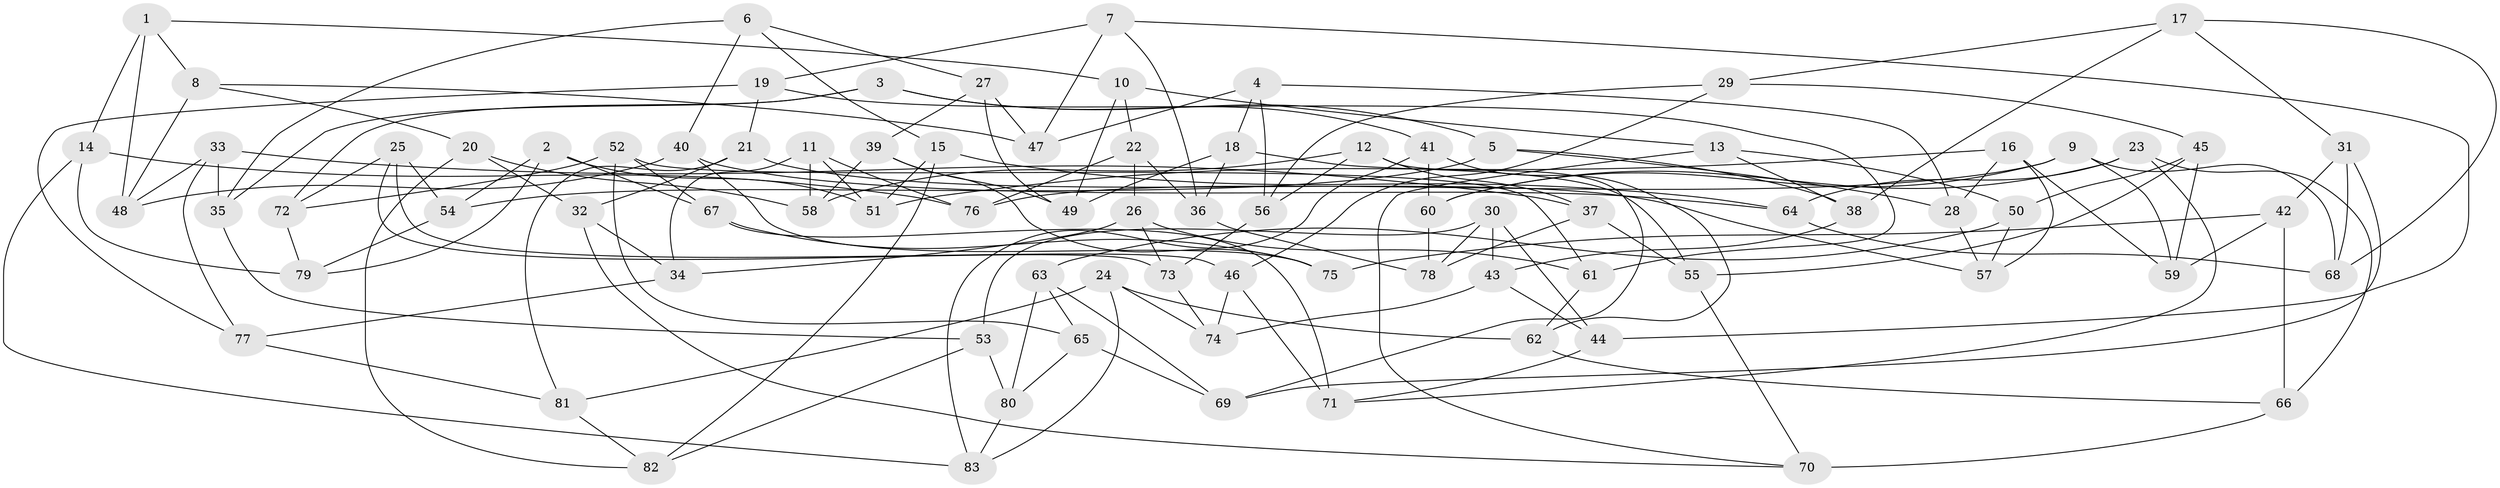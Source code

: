 // coarse degree distribution, {3: 0.17073170731707318, 2: 0.04878048780487805, 4: 0.3170731707317073, 5: 0.21951219512195122, 6: 0.0975609756097561, 8: 0.0975609756097561, 9: 0.024390243902439025, 7: 0.024390243902439025}
// Generated by graph-tools (version 1.1) at 2025/02/03/05/25 17:02:46]
// undirected, 83 vertices, 166 edges
graph export_dot {
graph [start="1"]
  node [color=gray90,style=filled];
  1;
  2;
  3;
  4;
  5;
  6;
  7;
  8;
  9;
  10;
  11;
  12;
  13;
  14;
  15;
  16;
  17;
  18;
  19;
  20;
  21;
  22;
  23;
  24;
  25;
  26;
  27;
  28;
  29;
  30;
  31;
  32;
  33;
  34;
  35;
  36;
  37;
  38;
  39;
  40;
  41;
  42;
  43;
  44;
  45;
  46;
  47;
  48;
  49;
  50;
  51;
  52;
  53;
  54;
  55;
  56;
  57;
  58;
  59;
  60;
  61;
  62;
  63;
  64;
  65;
  66;
  67;
  68;
  69;
  70;
  71;
  72;
  73;
  74;
  75;
  76;
  77;
  78;
  79;
  80;
  81;
  82;
  83;
  1 -- 10;
  1 -- 48;
  1 -- 14;
  1 -- 8;
  2 -- 51;
  2 -- 54;
  2 -- 79;
  2 -- 67;
  3 -- 72;
  3 -- 35;
  3 -- 5;
  3 -- 41;
  4 -- 18;
  4 -- 47;
  4 -- 56;
  4 -- 28;
  5 -- 28;
  5 -- 38;
  5 -- 54;
  6 -- 35;
  6 -- 40;
  6 -- 27;
  6 -- 15;
  7 -- 36;
  7 -- 19;
  7 -- 44;
  7 -- 47;
  8 -- 47;
  8 -- 20;
  8 -- 48;
  9 -- 60;
  9 -- 59;
  9 -- 68;
  9 -- 76;
  10 -- 49;
  10 -- 13;
  10 -- 22;
  11 -- 58;
  11 -- 34;
  11 -- 76;
  11 -- 51;
  12 -- 37;
  12 -- 69;
  12 -- 58;
  12 -- 56;
  13 -- 50;
  13 -- 38;
  13 -- 70;
  14 -- 83;
  14 -- 76;
  14 -- 79;
  15 -- 64;
  15 -- 51;
  15 -- 82;
  16 -- 57;
  16 -- 28;
  16 -- 51;
  16 -- 59;
  17 -- 38;
  17 -- 68;
  17 -- 29;
  17 -- 31;
  18 -- 36;
  18 -- 55;
  18 -- 49;
  19 -- 21;
  19 -- 77;
  19 -- 61;
  20 -- 82;
  20 -- 32;
  20 -- 58;
  21 -- 32;
  21 -- 81;
  21 -- 57;
  22 -- 26;
  22 -- 36;
  22 -- 76;
  23 -- 64;
  23 -- 71;
  23 -- 60;
  23 -- 66;
  24 -- 62;
  24 -- 81;
  24 -- 83;
  24 -- 74;
  25 -- 54;
  25 -- 46;
  25 -- 72;
  25 -- 73;
  26 -- 61;
  26 -- 73;
  26 -- 34;
  27 -- 39;
  27 -- 49;
  27 -- 47;
  28 -- 57;
  29 -- 46;
  29 -- 56;
  29 -- 45;
  30 -- 78;
  30 -- 43;
  30 -- 44;
  30 -- 53;
  31 -- 69;
  31 -- 68;
  31 -- 42;
  32 -- 70;
  32 -- 34;
  33 -- 48;
  33 -- 77;
  33 -- 35;
  33 -- 37;
  34 -- 77;
  35 -- 53;
  36 -- 78;
  37 -- 78;
  37 -- 55;
  38 -- 43;
  39 -- 49;
  39 -- 75;
  39 -- 58;
  40 -- 75;
  40 -- 48;
  40 -- 64;
  41 -- 60;
  41 -- 83;
  41 -- 62;
  42 -- 59;
  42 -- 66;
  42 -- 75;
  43 -- 44;
  43 -- 74;
  44 -- 71;
  45 -- 50;
  45 -- 55;
  45 -- 59;
  46 -- 74;
  46 -- 71;
  50 -- 63;
  50 -- 57;
  52 -- 65;
  52 -- 67;
  52 -- 61;
  52 -- 72;
  53 -- 80;
  53 -- 82;
  54 -- 79;
  55 -- 70;
  56 -- 73;
  60 -- 78;
  61 -- 62;
  62 -- 66;
  63 -- 80;
  63 -- 69;
  63 -- 65;
  64 -- 68;
  65 -- 80;
  65 -- 69;
  66 -- 70;
  67 -- 75;
  67 -- 71;
  72 -- 79;
  73 -- 74;
  77 -- 81;
  80 -- 83;
  81 -- 82;
}
